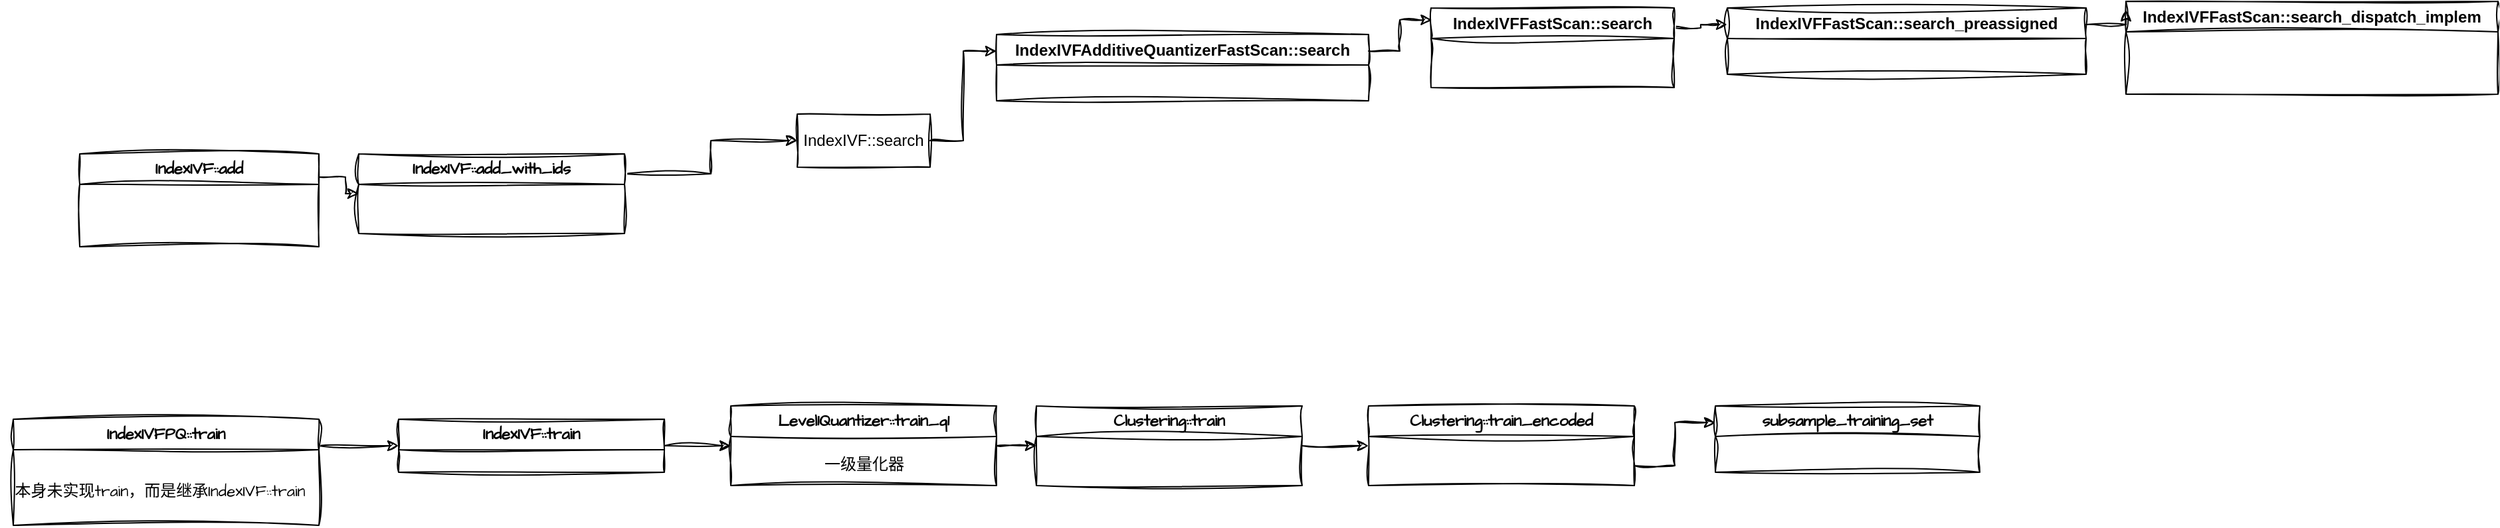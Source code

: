 <mxfile version="24.7.17">
  <diagram name="第 1 页" id="tqE3gzZEH6ja-KUfK23F">
    <mxGraphModel dx="2253" dy="789" grid="1" gridSize="10" guides="1" tooltips="1" connect="1" arrows="1" fold="1" page="1" pageScale="1" pageWidth="827" pageHeight="1169" math="0" shadow="0">
      <root>
        <mxCell id="0" />
        <mxCell id="1" parent="0" />
        <mxCell id="o4yZ6VWa6EbwQXK07JsN-5" style="edgeStyle=orthogonalEdgeStyle;rounded=0;orthogonalLoop=1;jettySize=auto;html=1;exitX=1;exitY=0.5;exitDx=0;exitDy=0;entryX=0;entryY=0.25;entryDx=0;entryDy=0;sketch=1;curveFitting=1;jiggle=2;" parent="1" source="o4yZ6VWa6EbwQXK07JsN-1" target="o4yZ6VWa6EbwQXK07JsN-4" edge="1">
          <mxGeometry relative="1" as="geometry" />
        </mxCell>
        <mxCell id="o4yZ6VWa6EbwQXK07JsN-1" value="IndexIVF::search" style="rounded=0;whiteSpace=wrap;html=1;sketch=1;curveFitting=1;jiggle=2;" parent="1" vertex="1">
          <mxGeometry x="350" y="380" width="100" height="40" as="geometry" />
        </mxCell>
        <mxCell id="o4yZ6VWa6EbwQXK07JsN-4" value="IndexIVFAdditiveQuantizerFastScan::search" style="swimlane;whiteSpace=wrap;html=1;sketch=1;curveFitting=1;jiggle=2;" parent="1" vertex="1">
          <mxGeometry x="500" y="320" width="280" height="50" as="geometry" />
        </mxCell>
        <mxCell id="o4yZ6VWa6EbwQXK07JsN-9" style="edgeStyle=orthogonalEdgeStyle;rounded=0;orthogonalLoop=1;jettySize=auto;html=1;exitX=1;exitY=0.25;exitDx=0;exitDy=0;entryX=0;entryY=0.25;entryDx=0;entryDy=0;sketch=1;curveFitting=1;jiggle=2;" parent="1" source="o4yZ6VWa6EbwQXK07JsN-6" target="o4yZ6VWa6EbwQXK07JsN-8" edge="1">
          <mxGeometry relative="1" as="geometry" />
        </mxCell>
        <mxCell id="o4yZ6VWa6EbwQXK07JsN-6" value="IndexIVFFastScan::search" style="swimlane;whiteSpace=wrap;html=1;sketch=1;curveFitting=1;jiggle=2;" parent="1" vertex="1">
          <mxGeometry x="827" y="300" width="183" height="60" as="geometry" />
        </mxCell>
        <mxCell id="o4yZ6VWa6EbwQXK07JsN-7" style="edgeStyle=orthogonalEdgeStyle;rounded=0;orthogonalLoop=1;jettySize=auto;html=1;exitX=1;exitY=0.25;exitDx=0;exitDy=0;entryX=0.004;entryY=0.15;entryDx=0;entryDy=0;entryPerimeter=0;sketch=1;curveFitting=1;jiggle=2;" parent="1" source="o4yZ6VWa6EbwQXK07JsN-4" target="o4yZ6VWa6EbwQXK07JsN-6" edge="1">
          <mxGeometry relative="1" as="geometry" />
        </mxCell>
        <mxCell id="o4yZ6VWa6EbwQXK07JsN-8" value="IndexIVFFastScan::search_preassigned" style="swimlane;whiteSpace=wrap;html=1;sketch=1;curveFitting=1;jiggle=2;" parent="1" vertex="1">
          <mxGeometry x="1050" y="300" width="270" height="50" as="geometry" />
        </mxCell>
        <mxCell id="o4yZ6VWa6EbwQXK07JsN-11" value="IndexIVFFastScan::search_dispatch_implem" style="swimlane;whiteSpace=wrap;html=1;sketch=1;curveFitting=1;jiggle=2;" parent="1" vertex="1">
          <mxGeometry x="1350" y="295" width="280" height="70" as="geometry" />
        </mxCell>
        <mxCell id="o4yZ6VWa6EbwQXK07JsN-12" style="edgeStyle=orthogonalEdgeStyle;rounded=0;orthogonalLoop=1;jettySize=auto;html=1;exitX=1;exitY=0.25;exitDx=0;exitDy=0;entryX=0;entryY=0.095;entryDx=0;entryDy=0;entryPerimeter=0;sketch=1;curveFitting=1;jiggle=2;" parent="1" source="o4yZ6VWa6EbwQXK07JsN-8" target="o4yZ6VWa6EbwQXK07JsN-11" edge="1">
          <mxGeometry relative="1" as="geometry" />
        </mxCell>
        <mxCell id="o4yZ6VWa6EbwQXK07JsN-15" style="edgeStyle=orthogonalEdgeStyle;rounded=0;sketch=1;hachureGap=4;jiggle=2;curveFitting=1;orthogonalLoop=1;jettySize=auto;html=1;exitX=1;exitY=0.25;exitDx=0;exitDy=0;fontFamily=Architects Daughter;fontSource=https%3A%2F%2Ffonts.googleapis.com%2Fcss%3Ffamily%3DArchitects%2BDaughter;" parent="1" source="o4yZ6VWa6EbwQXK07JsN-13" target="o4yZ6VWa6EbwQXK07JsN-14" edge="1">
          <mxGeometry relative="1" as="geometry" />
        </mxCell>
        <mxCell id="o4yZ6VWa6EbwQXK07JsN-13" value="IndexIVF::add" style="swimlane;whiteSpace=wrap;html=1;sketch=1;hachureGap=4;jiggle=2;curveFitting=1;fontFamily=Architects Daughter;fontSource=https%3A%2F%2Ffonts.googleapis.com%2Fcss%3Ffamily%3DArchitects%2BDaughter;" parent="1" vertex="1">
          <mxGeometry x="-190" y="410" width="180" height="70" as="geometry" />
        </mxCell>
        <mxCell id="o4yZ6VWa6EbwQXK07JsN-16" style="edgeStyle=orthogonalEdgeStyle;rounded=0;sketch=1;hachureGap=4;jiggle=2;curveFitting=1;orthogonalLoop=1;jettySize=auto;html=1;exitX=1;exitY=0.25;exitDx=0;exitDy=0;fontFamily=Architects Daughter;fontSource=https%3A%2F%2Ffonts.googleapis.com%2Fcss%3Ffamily%3DArchitects%2BDaughter;" parent="1" source="o4yZ6VWa6EbwQXK07JsN-14" target="o4yZ6VWa6EbwQXK07JsN-1" edge="1">
          <mxGeometry relative="1" as="geometry" />
        </mxCell>
        <mxCell id="o4yZ6VWa6EbwQXK07JsN-14" value="IndexIVF::add_with_ids" style="swimlane;whiteSpace=wrap;html=1;sketch=1;hachureGap=4;jiggle=2;curveFitting=1;fontFamily=Architects Daughter;fontSource=https%3A%2F%2Ffonts.googleapis.com%2Fcss%3Ffamily%3DArchitects%2BDaughter;" parent="1" vertex="1">
          <mxGeometry x="20" y="410" width="200" height="60" as="geometry" />
        </mxCell>
        <mxCell id="o4yZ6VWa6EbwQXK07JsN-20" style="edgeStyle=orthogonalEdgeStyle;rounded=0;sketch=1;hachureGap=4;jiggle=2;curveFitting=1;orthogonalLoop=1;jettySize=auto;html=1;exitX=1;exitY=0.25;exitDx=0;exitDy=0;entryX=0;entryY=0.5;entryDx=0;entryDy=0;fontFamily=Architects Daughter;fontSource=https%3A%2F%2Ffonts.googleapis.com%2Fcss%3Ffamily%3DArchitects%2BDaughter;" parent="1" source="o4yZ6VWa6EbwQXK07JsN-17" target="o4yZ6VWa6EbwQXK07JsN-19" edge="1">
          <mxGeometry relative="1" as="geometry" />
        </mxCell>
        <mxCell id="o4yZ6VWa6EbwQXK07JsN-17" value="IndexIVFPQ::train" style="swimlane;whiteSpace=wrap;html=1;sketch=1;hachureGap=4;jiggle=2;curveFitting=1;fontFamily=Architects Daughter;fontSource=https%3A%2F%2Ffonts.googleapis.com%2Fcss%3Ffamily%3DArchitects%2BDaughter;" parent="1" vertex="1">
          <mxGeometry x="-240" y="610" width="230" height="80" as="geometry" />
        </mxCell>
        <mxCell id="o4yZ6VWa6EbwQXK07JsN-18" value="本身未实现train，而是继承IndexIVF::train" style="text;html=1;align=center;verticalAlign=middle;resizable=0;points=[];autosize=1;strokeColor=none;fillColor=none;fontFamily=Architects Daughter;fontSource=https%3A%2F%2Ffonts.googleapis.com%2Fcss%3Ffamily%3DArchitects%2BDaughter;" parent="o4yZ6VWa6EbwQXK07JsN-17" vertex="1">
          <mxGeometry x="-10" y="40" width="240" height="30" as="geometry" />
        </mxCell>
        <mxCell id="o4yZ6VWa6EbwQXK07JsN-23" style="edgeStyle=orthogonalEdgeStyle;rounded=0;sketch=1;hachureGap=4;jiggle=2;curveFitting=1;orthogonalLoop=1;jettySize=auto;html=1;exitX=1;exitY=0.5;exitDx=0;exitDy=0;entryX=0;entryY=0.5;entryDx=0;entryDy=0;fontFamily=Architects Daughter;fontSource=https%3A%2F%2Ffonts.googleapis.com%2Fcss%3Ffamily%3DArchitects%2BDaughter;" parent="1" source="o4yZ6VWa6EbwQXK07JsN-19" target="o4yZ6VWa6EbwQXK07JsN-21" edge="1">
          <mxGeometry relative="1" as="geometry" />
        </mxCell>
        <mxCell id="o4yZ6VWa6EbwQXK07JsN-19" value="IndexIVF::train" style="swimlane;whiteSpace=wrap;html=1;sketch=1;hachureGap=4;jiggle=2;curveFitting=1;fontFamily=Architects Daughter;fontSource=https%3A%2F%2Ffonts.googleapis.com%2Fcss%3Ffamily%3DArchitects%2BDaughter;" parent="1" vertex="1">
          <mxGeometry x="50" y="610" width="200" height="40" as="geometry" />
        </mxCell>
        <mxCell id="o4yZ6VWa6EbwQXK07JsN-28" style="edgeStyle=orthogonalEdgeStyle;rounded=0;sketch=1;hachureGap=4;jiggle=2;curveFitting=1;orthogonalLoop=1;jettySize=auto;html=1;exitX=1;exitY=0.5;exitDx=0;exitDy=0;entryX=0;entryY=0.5;entryDx=0;entryDy=0;fontFamily=Architects Daughter;fontSource=https%3A%2F%2Ffonts.googleapis.com%2Fcss%3Ffamily%3DArchitects%2BDaughter;" parent="1" source="o4yZ6VWa6EbwQXK07JsN-21" target="o4yZ6VWa6EbwQXK07JsN-27" edge="1">
          <mxGeometry relative="1" as="geometry" />
        </mxCell>
        <mxCell id="o4yZ6VWa6EbwQXK07JsN-21" value="Level1Quantizer::train_q1" style="swimlane;whiteSpace=wrap;html=1;sketch=1;hachureGap=4;jiggle=2;curveFitting=1;fontFamily=Architects Daughter;fontSource=https%3A%2F%2Ffonts.googleapis.com%2Fcss%3Ffamily%3DArchitects%2BDaughter;" parent="1" vertex="1">
          <mxGeometry x="300" y="600" width="200" height="60" as="geometry" />
        </mxCell>
        <mxCell id="o4yZ6VWa6EbwQXK07JsN-26" value="一级量化器" style="text;html=1;align=center;verticalAlign=middle;resizable=0;points=[];autosize=1;strokeColor=none;fillColor=none;fontFamily=Architects Daughter;fontSource=https%3A%2F%2Ffonts.googleapis.com%2Fcss%3Ffamily%3DArchitects%2BDaughter;" parent="o4yZ6VWa6EbwQXK07JsN-21" vertex="1">
          <mxGeometry x="60" y="30" width="80" height="30" as="geometry" />
        </mxCell>
        <mxCell id="o4yZ6VWa6EbwQXK07JsN-30" style="edgeStyle=orthogonalEdgeStyle;rounded=0;sketch=1;hachureGap=4;jiggle=2;curveFitting=1;orthogonalLoop=1;jettySize=auto;html=1;exitX=1;exitY=0.5;exitDx=0;exitDy=0;entryX=0;entryY=0.5;entryDx=0;entryDy=0;fontFamily=Architects Daughter;fontSource=https%3A%2F%2Ffonts.googleapis.com%2Fcss%3Ffamily%3DArchitects%2BDaughter;" parent="1" source="o4yZ6VWa6EbwQXK07JsN-27" target="o4yZ6VWa6EbwQXK07JsN-29" edge="1">
          <mxGeometry relative="1" as="geometry" />
        </mxCell>
        <mxCell id="o4yZ6VWa6EbwQXK07JsN-27" value="Clustering::train" style="swimlane;whiteSpace=wrap;html=1;sketch=1;hachureGap=4;jiggle=2;curveFitting=1;fontFamily=Architects Daughter;fontSource=https%3A%2F%2Ffonts.googleapis.com%2Fcss%3Ffamily%3DArchitects%2BDaughter;" parent="1" vertex="1">
          <mxGeometry x="530" y="600" width="200" height="60" as="geometry" />
        </mxCell>
        <mxCell id="myhx9VfRrSU3FyxnydrY-2" style="edgeStyle=orthogonalEdgeStyle;rounded=0;sketch=1;hachureGap=4;jiggle=2;curveFitting=1;orthogonalLoop=1;jettySize=auto;html=1;exitX=1;exitY=0.75;exitDx=0;exitDy=0;entryX=0;entryY=0.25;entryDx=0;entryDy=0;fontFamily=Architects Daughter;fontSource=https%3A%2F%2Ffonts.googleapis.com%2Fcss%3Ffamily%3DArchitects%2BDaughter;" edge="1" parent="1" source="o4yZ6VWa6EbwQXK07JsN-29" target="myhx9VfRrSU3FyxnydrY-1">
          <mxGeometry relative="1" as="geometry" />
        </mxCell>
        <mxCell id="o4yZ6VWa6EbwQXK07JsN-29" value="Clustering::train_encoded" style="swimlane;whiteSpace=wrap;html=1;sketch=1;hachureGap=4;jiggle=2;curveFitting=1;fontFamily=Architects Daughter;fontSource=https%3A%2F%2Ffonts.googleapis.com%2Fcss%3Ffamily%3DArchitects%2BDaughter;" parent="1" vertex="1">
          <mxGeometry x="780" y="600" width="200" height="60" as="geometry" />
        </mxCell>
        <mxCell id="myhx9VfRrSU3FyxnydrY-1" value="subsample_training_set" style="swimlane;whiteSpace=wrap;html=1;sketch=1;hachureGap=4;jiggle=2;curveFitting=1;fontFamily=Architects Daughter;fontSource=https%3A%2F%2Ffonts.googleapis.com%2Fcss%3Ffamily%3DArchitects%2BDaughter;" vertex="1" parent="1">
          <mxGeometry x="1041" y="600" width="199" height="50" as="geometry" />
        </mxCell>
      </root>
    </mxGraphModel>
  </diagram>
</mxfile>
